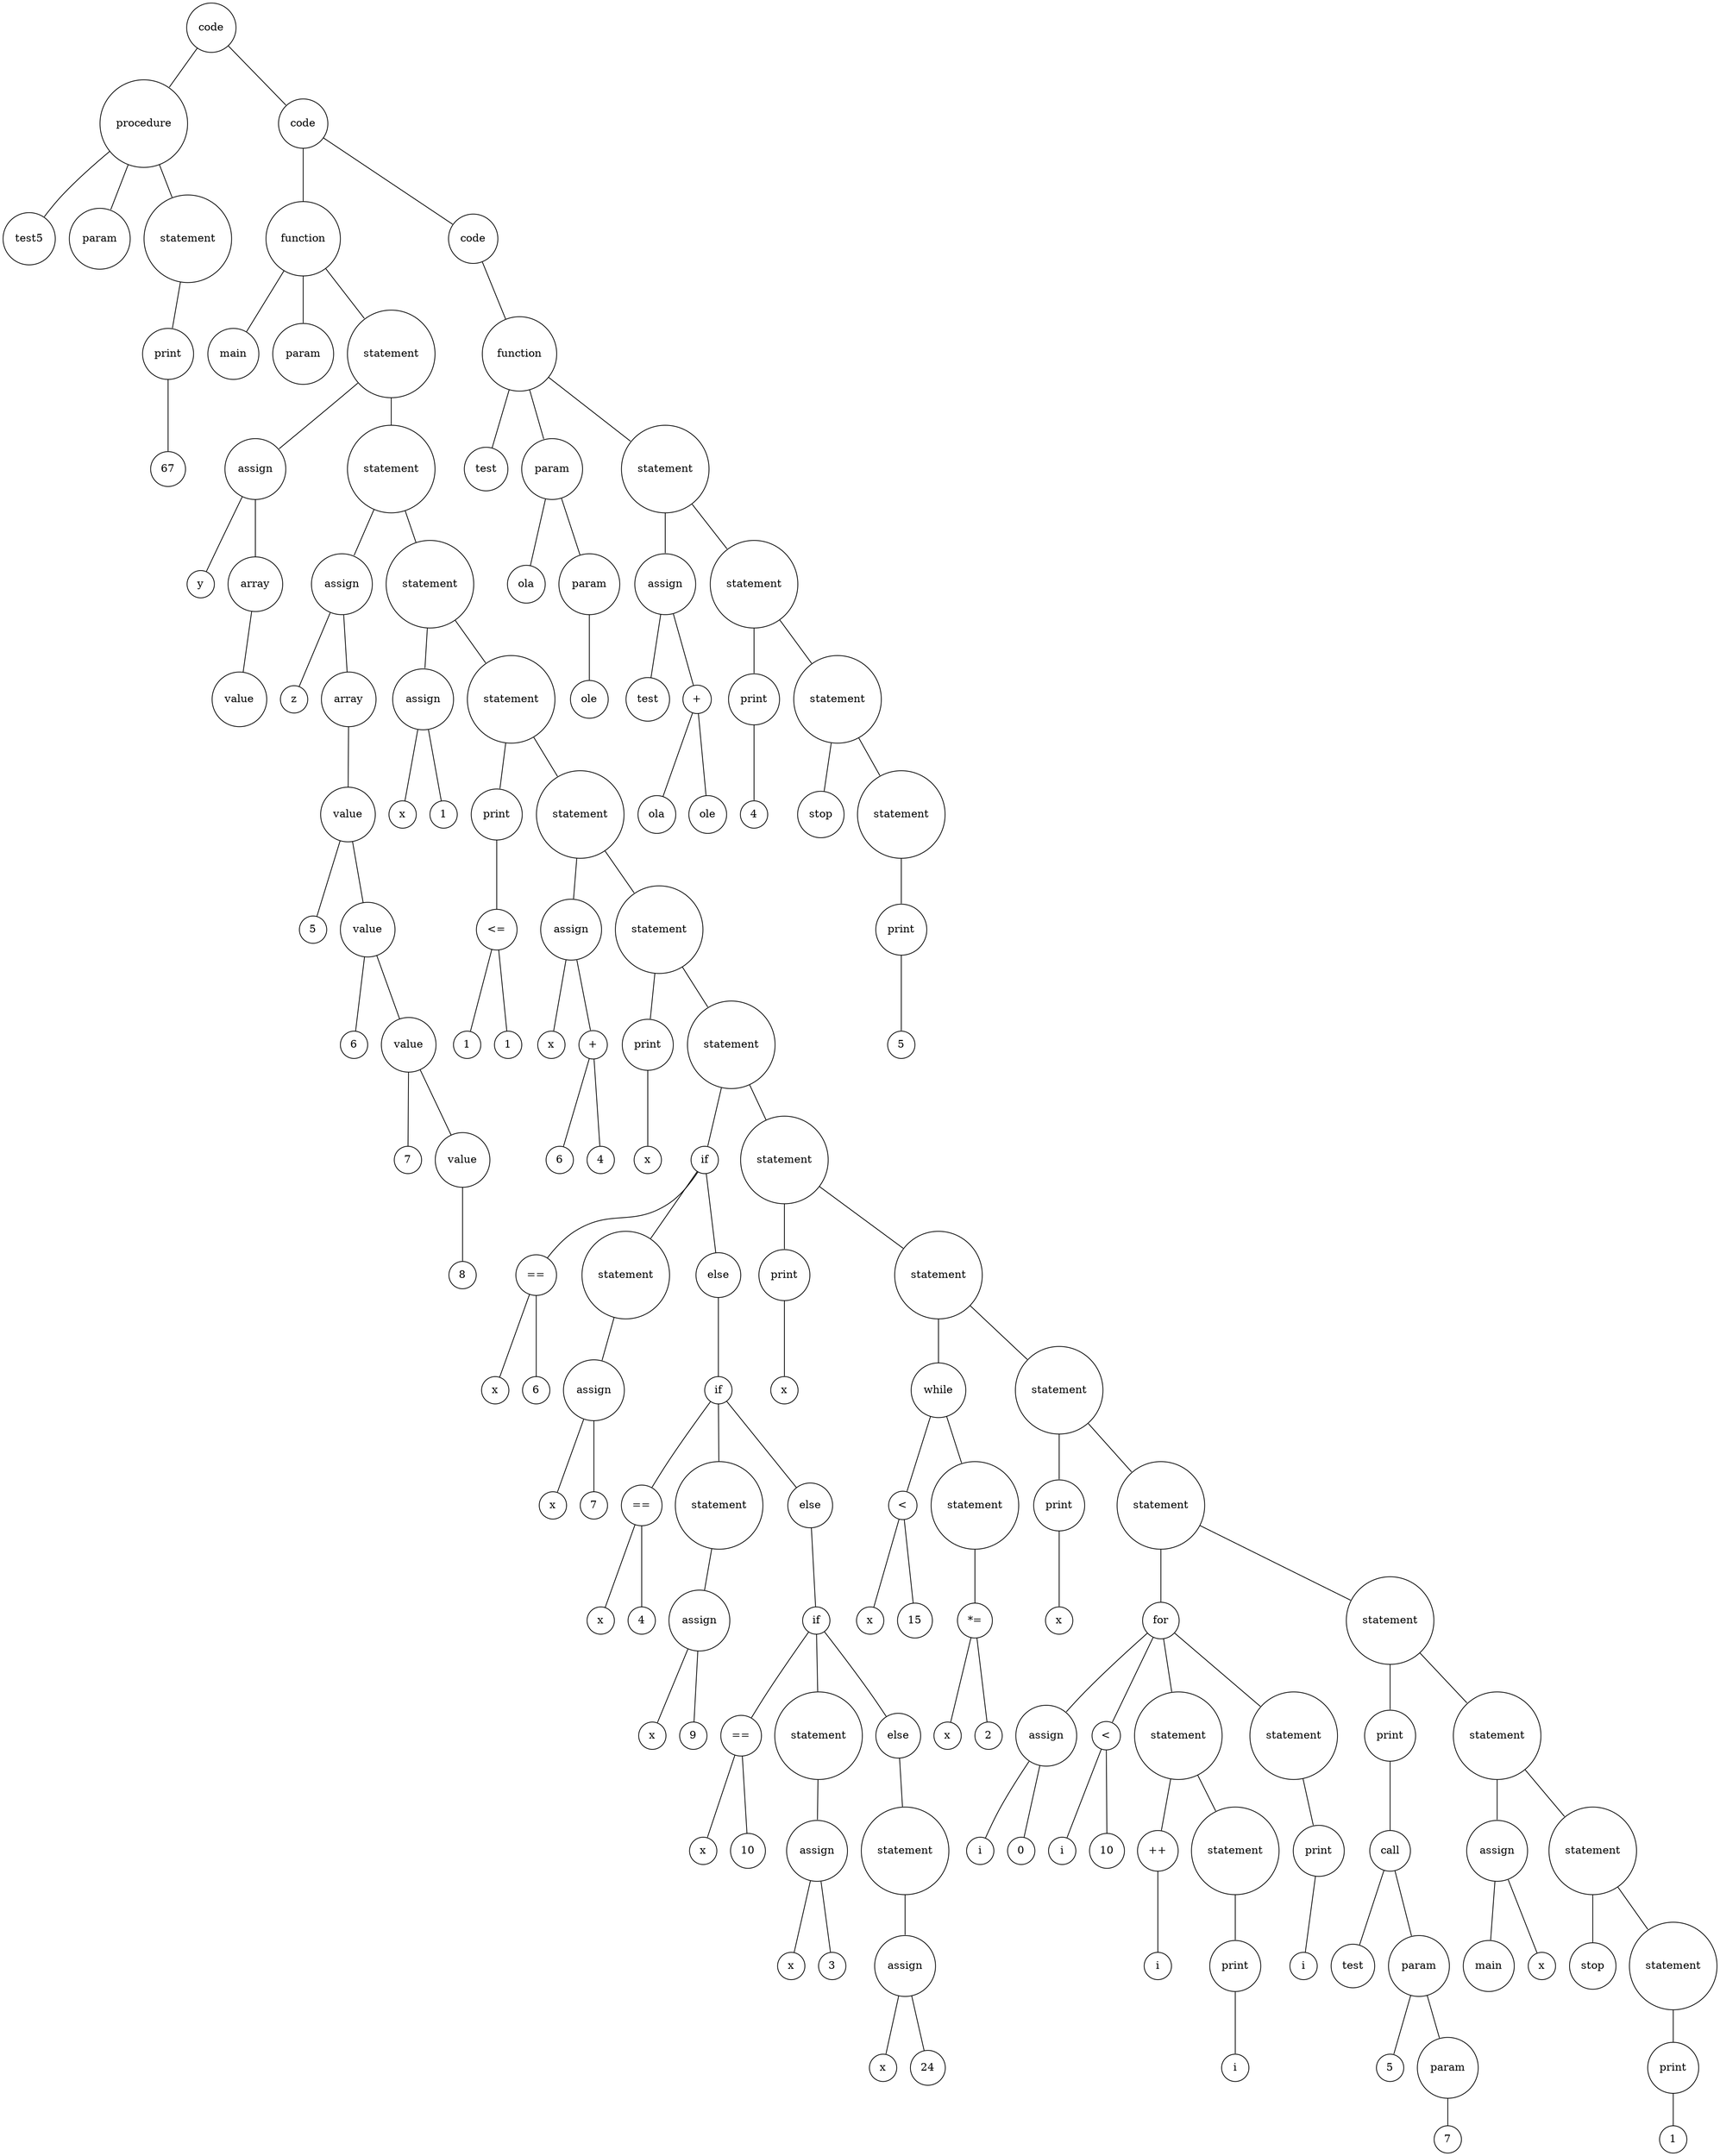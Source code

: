 digraph {
	node [shape=circle]
	"a4aa6e25-f232-419f-ac42-2408e40e2536" [label=code]
	"c83a1c45-9e8d-4166-a273-ff822c5c3eab" [label=procedure]
	"3c25f754-9221-43dc-883e-456dd361e79f" [label=test5]
	"c83a1c45-9e8d-4166-a273-ff822c5c3eab" -> "3c25f754-9221-43dc-883e-456dd361e79f" [arrowsize=0]
	"2ccc4b12-ad8a-44b5-b8f4-9fc65f3fc3e5" [label=param]
	"c83a1c45-9e8d-4166-a273-ff822c5c3eab" -> "2ccc4b12-ad8a-44b5-b8f4-9fc65f3fc3e5" [arrowsize=0]
	"3a391ebe-5863-4112-b814-bfa9024a32c8" [label=statement]
	"65a799d5-dc98-4bb9-872e-c0116090b0e7" [label=print]
	"bdf43f82-89db-4508-ba80-0235e0acc595" [label=67]
	"65a799d5-dc98-4bb9-872e-c0116090b0e7" -> "bdf43f82-89db-4508-ba80-0235e0acc595" [arrowsize=0]
	"3a391ebe-5863-4112-b814-bfa9024a32c8" -> "65a799d5-dc98-4bb9-872e-c0116090b0e7" [arrowsize=0]
	"c83a1c45-9e8d-4166-a273-ff822c5c3eab" -> "3a391ebe-5863-4112-b814-bfa9024a32c8" [arrowsize=0]
	"a4aa6e25-f232-419f-ac42-2408e40e2536" -> "c83a1c45-9e8d-4166-a273-ff822c5c3eab" [arrowsize=0]
	"7eeef0ee-0c46-46eb-8262-164930e1f827" [label=code]
	"fa65840b-95bf-4840-bfd3-ab01a3cae9d7" [label=function]
	"d645cf11-2991-481d-9717-0baa2545dd02" [label=main]
	"fa65840b-95bf-4840-bfd3-ab01a3cae9d7" -> "d645cf11-2991-481d-9717-0baa2545dd02" [arrowsize=0]
	"c35b0f22-1ca9-4aea-8eee-7a626f4fa7f4" [label=param]
	"fa65840b-95bf-4840-bfd3-ab01a3cae9d7" -> "c35b0f22-1ca9-4aea-8eee-7a626f4fa7f4" [arrowsize=0]
	"d99336d5-a0e8-4ba6-966a-73f3eed33fd1" [label=statement]
	"a99be9bf-fa76-4a37-9541-a57c75dbbce7" [label=assign]
	"d8c0e2f0-2fca-4f2a-ba46-85ab9b5acebc" [label=y]
	"a99be9bf-fa76-4a37-9541-a57c75dbbce7" -> "d8c0e2f0-2fca-4f2a-ba46-85ab9b5acebc" [arrowsize=0]
	"0498e6bb-48f9-465b-b957-d4ee6abc8824" [label=array]
	"f3f516d8-a1be-40dd-9bee-37d4007deb67" [label=value]
	"0498e6bb-48f9-465b-b957-d4ee6abc8824" -> "f3f516d8-a1be-40dd-9bee-37d4007deb67" [arrowsize=0]
	"a99be9bf-fa76-4a37-9541-a57c75dbbce7" -> "0498e6bb-48f9-465b-b957-d4ee6abc8824" [arrowsize=0]
	"d99336d5-a0e8-4ba6-966a-73f3eed33fd1" -> "a99be9bf-fa76-4a37-9541-a57c75dbbce7" [arrowsize=0]
	"4b6e9786-8803-448e-8b20-c657b69b650d" [label=statement]
	"01da9e89-294a-46c1-9dae-9856d1abea2b" [label=assign]
	"1bfcfbfb-175d-4815-8e94-a13ec7e0e5fd" [label=z]
	"01da9e89-294a-46c1-9dae-9856d1abea2b" -> "1bfcfbfb-175d-4815-8e94-a13ec7e0e5fd" [arrowsize=0]
	"3d56626b-8adc-4e60-89e2-f09f0ffb027e" [label=array]
	"cb6edd09-9abe-4d75-89e7-6f8a8d0b9333" [label=value]
	"3e07a91e-86c6-4cc7-ac0f-aa7d633ca50e" [label=5]
	"cb6edd09-9abe-4d75-89e7-6f8a8d0b9333" -> "3e07a91e-86c6-4cc7-ac0f-aa7d633ca50e" [arrowsize=0]
	"14c0fcd6-87c3-431a-b7dd-232b32993310" [label=value]
	"db222bf6-75b1-453e-bb54-71d28dafa1a6" [label=6]
	"14c0fcd6-87c3-431a-b7dd-232b32993310" -> "db222bf6-75b1-453e-bb54-71d28dafa1a6" [arrowsize=0]
	"4b9eafee-15e2-4a32-8656-a0a4380f3829" [label=value]
	"6299d537-5804-4801-bad8-f9f614fc6027" [label=7]
	"4b9eafee-15e2-4a32-8656-a0a4380f3829" -> "6299d537-5804-4801-bad8-f9f614fc6027" [arrowsize=0]
	"d598fa36-91e8-4358-af9d-8c0a9aa80c19" [label=value]
	"a9768bd6-425a-489c-9be4-3f719aa5bd9a" [label=8]
	"d598fa36-91e8-4358-af9d-8c0a9aa80c19" -> "a9768bd6-425a-489c-9be4-3f719aa5bd9a" [arrowsize=0]
	"4b9eafee-15e2-4a32-8656-a0a4380f3829" -> "d598fa36-91e8-4358-af9d-8c0a9aa80c19" [arrowsize=0]
	"14c0fcd6-87c3-431a-b7dd-232b32993310" -> "4b9eafee-15e2-4a32-8656-a0a4380f3829" [arrowsize=0]
	"cb6edd09-9abe-4d75-89e7-6f8a8d0b9333" -> "14c0fcd6-87c3-431a-b7dd-232b32993310" [arrowsize=0]
	"3d56626b-8adc-4e60-89e2-f09f0ffb027e" -> "cb6edd09-9abe-4d75-89e7-6f8a8d0b9333" [arrowsize=0]
	"01da9e89-294a-46c1-9dae-9856d1abea2b" -> "3d56626b-8adc-4e60-89e2-f09f0ffb027e" [arrowsize=0]
	"4b6e9786-8803-448e-8b20-c657b69b650d" -> "01da9e89-294a-46c1-9dae-9856d1abea2b" [arrowsize=0]
	"059aea40-4105-4fdd-ab4b-1738a9884ad9" [label=statement]
	"af29bf58-92ed-4c9b-b781-ab80eb96c262" [label=assign]
	"0c9625a1-6c04-4589-bf39-4c230cba796a" [label=x]
	"af29bf58-92ed-4c9b-b781-ab80eb96c262" -> "0c9625a1-6c04-4589-bf39-4c230cba796a" [arrowsize=0]
	"dc5837de-b995-4e40-9531-4399a56bbf5d" [label=1]
	"af29bf58-92ed-4c9b-b781-ab80eb96c262" -> "dc5837de-b995-4e40-9531-4399a56bbf5d" [arrowsize=0]
	"059aea40-4105-4fdd-ab4b-1738a9884ad9" -> "af29bf58-92ed-4c9b-b781-ab80eb96c262" [arrowsize=0]
	"7fca6f9c-d267-40a6-ac29-c56e1eb7a8e9" [label=statement]
	"5114a852-d1e3-4522-a17c-7967b7bfc446" [label=print]
	"d6aa3b87-85a4-4af1-877d-a393db02229f" [label="<="]
	"283d0579-3f73-4f1a-8935-e6a866ddb461" [label=1]
	"d6aa3b87-85a4-4af1-877d-a393db02229f" -> "283d0579-3f73-4f1a-8935-e6a866ddb461" [arrowsize=0]
	"4a259c33-58b0-47a8-b5c2-ad964ef67763" [label=1]
	"d6aa3b87-85a4-4af1-877d-a393db02229f" -> "4a259c33-58b0-47a8-b5c2-ad964ef67763" [arrowsize=0]
	"5114a852-d1e3-4522-a17c-7967b7bfc446" -> "d6aa3b87-85a4-4af1-877d-a393db02229f" [arrowsize=0]
	"7fca6f9c-d267-40a6-ac29-c56e1eb7a8e9" -> "5114a852-d1e3-4522-a17c-7967b7bfc446" [arrowsize=0]
	"a4e30483-b890-4d9f-98b3-c362ae709e2e" [label=statement]
	"e9c5f35a-abb8-4a8b-84e4-9566c9818258" [label=assign]
	"3bae04f6-52f5-48f3-b6e8-f122dbc8a4c4" [label=x]
	"e9c5f35a-abb8-4a8b-84e4-9566c9818258" -> "3bae04f6-52f5-48f3-b6e8-f122dbc8a4c4" [arrowsize=0]
	"5529b2f6-9b51-4977-9e42-72af4379735a" [label="+"]
	"508568e7-bf5b-42f1-8358-70cd1bf3af4a" [label=6]
	"5529b2f6-9b51-4977-9e42-72af4379735a" -> "508568e7-bf5b-42f1-8358-70cd1bf3af4a" [arrowsize=0]
	"50560758-9111-400a-a077-873b34ca9bde" [label=4]
	"5529b2f6-9b51-4977-9e42-72af4379735a" -> "50560758-9111-400a-a077-873b34ca9bde" [arrowsize=0]
	"e9c5f35a-abb8-4a8b-84e4-9566c9818258" -> "5529b2f6-9b51-4977-9e42-72af4379735a" [arrowsize=0]
	"a4e30483-b890-4d9f-98b3-c362ae709e2e" -> "e9c5f35a-abb8-4a8b-84e4-9566c9818258" [arrowsize=0]
	"4ac834c5-fbc1-4653-a9ec-d8dbc4309d58" [label=statement]
	"66f0749d-6962-4185-aaf1-804a25f27d2a" [label=print]
	"be642f61-8973-4afd-a1b3-26068f51bc49" [label=x]
	"66f0749d-6962-4185-aaf1-804a25f27d2a" -> "be642f61-8973-4afd-a1b3-26068f51bc49" [arrowsize=0]
	"4ac834c5-fbc1-4653-a9ec-d8dbc4309d58" -> "66f0749d-6962-4185-aaf1-804a25f27d2a" [arrowsize=0]
	"bec1a7a8-e6ed-420c-a117-40a7f17b0c2a" [label=statement]
	"d03d1b3a-da9b-461c-8a93-80fc3d5bf29f" [label=if]
	"7f69e679-17b3-47fa-8355-a829a8f4a881" [label="=="]
	"b277de00-734b-4e95-9621-c0f049f734fa" [label=x]
	"7f69e679-17b3-47fa-8355-a829a8f4a881" -> "b277de00-734b-4e95-9621-c0f049f734fa" [arrowsize=0]
	"2d267243-a68d-489e-b742-78c7b3846efa" [label=6]
	"7f69e679-17b3-47fa-8355-a829a8f4a881" -> "2d267243-a68d-489e-b742-78c7b3846efa" [arrowsize=0]
	"d03d1b3a-da9b-461c-8a93-80fc3d5bf29f" -> "7f69e679-17b3-47fa-8355-a829a8f4a881" [arrowsize=0]
	"d093950f-5a24-4b1e-b7ad-0fdc347f71c4" [label=statement]
	"b2db3f2a-c898-44de-a306-e578f8db0dfa" [label=assign]
	"a7ce0380-fe4d-4f50-9164-e74c8dd0fb7d" [label=x]
	"b2db3f2a-c898-44de-a306-e578f8db0dfa" -> "a7ce0380-fe4d-4f50-9164-e74c8dd0fb7d" [arrowsize=0]
	"da89201b-2b22-49ef-b715-4ab69825074a" [label=7]
	"b2db3f2a-c898-44de-a306-e578f8db0dfa" -> "da89201b-2b22-49ef-b715-4ab69825074a" [arrowsize=0]
	"d093950f-5a24-4b1e-b7ad-0fdc347f71c4" -> "b2db3f2a-c898-44de-a306-e578f8db0dfa" [arrowsize=0]
	"d03d1b3a-da9b-461c-8a93-80fc3d5bf29f" -> "d093950f-5a24-4b1e-b7ad-0fdc347f71c4" [arrowsize=0]
	"7c9467e8-7eb7-41d3-872d-a968786af15d" [label=else]
	"59e3e192-d992-41a5-b1e1-4312fceb0579" [label=if]
	"10652733-626a-465e-a405-d5437b91ebfc" [label="=="]
	"771cec56-07ea-4b01-84af-c0dfe4369b4c" [label=x]
	"10652733-626a-465e-a405-d5437b91ebfc" -> "771cec56-07ea-4b01-84af-c0dfe4369b4c" [arrowsize=0]
	"8b707781-3a4c-4421-86d9-eac814723ec7" [label=4]
	"10652733-626a-465e-a405-d5437b91ebfc" -> "8b707781-3a4c-4421-86d9-eac814723ec7" [arrowsize=0]
	"59e3e192-d992-41a5-b1e1-4312fceb0579" -> "10652733-626a-465e-a405-d5437b91ebfc" [arrowsize=0]
	"8d582cae-246d-4ea7-a9ba-0b752818a684" [label=statement]
	"7e646cb4-ee42-4e47-bd92-78d9d8e5f25d" [label=assign]
	"6d352bf3-d2d1-43c1-a70e-af344dc7d309" [label=x]
	"7e646cb4-ee42-4e47-bd92-78d9d8e5f25d" -> "6d352bf3-d2d1-43c1-a70e-af344dc7d309" [arrowsize=0]
	"a64f0881-0c1e-45a8-88e1-93f91ff981d8" [label=9]
	"7e646cb4-ee42-4e47-bd92-78d9d8e5f25d" -> "a64f0881-0c1e-45a8-88e1-93f91ff981d8" [arrowsize=0]
	"8d582cae-246d-4ea7-a9ba-0b752818a684" -> "7e646cb4-ee42-4e47-bd92-78d9d8e5f25d" [arrowsize=0]
	"59e3e192-d992-41a5-b1e1-4312fceb0579" -> "8d582cae-246d-4ea7-a9ba-0b752818a684" [arrowsize=0]
	"a62548ac-fb6e-4661-98c8-41d303e399c6" [label=else]
	"c8c95a33-4100-432d-b9b1-f73abaf14fa5" [label=if]
	"264c6269-b968-40e5-b2e6-173ab78ecb13" [label="=="]
	"a1ced783-b086-4ded-a03e-b667de79371c" [label=x]
	"264c6269-b968-40e5-b2e6-173ab78ecb13" -> "a1ced783-b086-4ded-a03e-b667de79371c" [arrowsize=0]
	"20a5c360-f7f9-4db5-bc25-0ce0c9e0391b" [label=10]
	"264c6269-b968-40e5-b2e6-173ab78ecb13" -> "20a5c360-f7f9-4db5-bc25-0ce0c9e0391b" [arrowsize=0]
	"c8c95a33-4100-432d-b9b1-f73abaf14fa5" -> "264c6269-b968-40e5-b2e6-173ab78ecb13" [arrowsize=0]
	"89294c38-b055-4c51-b486-74ed6c45eafd" [label=statement]
	"ae81ffd8-85c0-448d-8b1c-d06caa69eb68" [label=assign]
	"f822d2ed-3f17-4c3d-bd15-2da26f6338cd" [label=x]
	"ae81ffd8-85c0-448d-8b1c-d06caa69eb68" -> "f822d2ed-3f17-4c3d-bd15-2da26f6338cd" [arrowsize=0]
	"009135fc-1f33-4e63-af59-4299d176a248" [label=3]
	"ae81ffd8-85c0-448d-8b1c-d06caa69eb68" -> "009135fc-1f33-4e63-af59-4299d176a248" [arrowsize=0]
	"89294c38-b055-4c51-b486-74ed6c45eafd" -> "ae81ffd8-85c0-448d-8b1c-d06caa69eb68" [arrowsize=0]
	"c8c95a33-4100-432d-b9b1-f73abaf14fa5" -> "89294c38-b055-4c51-b486-74ed6c45eafd" [arrowsize=0]
	"c51939a6-e260-457b-9754-245d37f803f9" [label=else]
	"ebf14185-bb73-4cf2-a716-ff645584e29c" [label=statement]
	"5ec43173-b114-4775-af82-543aa18eccb5" [label=assign]
	"df77d6bd-aaa5-4dea-b6b3-81f31fa5225b" [label=x]
	"5ec43173-b114-4775-af82-543aa18eccb5" -> "df77d6bd-aaa5-4dea-b6b3-81f31fa5225b" [arrowsize=0]
	"53d918d4-9c61-4fdc-9af7-9eb98fa1e5e7" [label=24]
	"5ec43173-b114-4775-af82-543aa18eccb5" -> "53d918d4-9c61-4fdc-9af7-9eb98fa1e5e7" [arrowsize=0]
	"ebf14185-bb73-4cf2-a716-ff645584e29c" -> "5ec43173-b114-4775-af82-543aa18eccb5" [arrowsize=0]
	"c51939a6-e260-457b-9754-245d37f803f9" -> "ebf14185-bb73-4cf2-a716-ff645584e29c" [arrowsize=0]
	"c8c95a33-4100-432d-b9b1-f73abaf14fa5" -> "c51939a6-e260-457b-9754-245d37f803f9" [arrowsize=0]
	"a62548ac-fb6e-4661-98c8-41d303e399c6" -> "c8c95a33-4100-432d-b9b1-f73abaf14fa5" [arrowsize=0]
	"59e3e192-d992-41a5-b1e1-4312fceb0579" -> "a62548ac-fb6e-4661-98c8-41d303e399c6" [arrowsize=0]
	"7c9467e8-7eb7-41d3-872d-a968786af15d" -> "59e3e192-d992-41a5-b1e1-4312fceb0579" [arrowsize=0]
	"d03d1b3a-da9b-461c-8a93-80fc3d5bf29f" -> "7c9467e8-7eb7-41d3-872d-a968786af15d" [arrowsize=0]
	"bec1a7a8-e6ed-420c-a117-40a7f17b0c2a" -> "d03d1b3a-da9b-461c-8a93-80fc3d5bf29f" [arrowsize=0]
	"a03b64d7-efb1-4794-9471-d711fa5baaa1" [label=statement]
	"cb0c0cec-842f-464c-818e-c86470b437d6" [label=print]
	"fb5a6994-a7f1-4a04-a0fb-e7b03c9acb31" [label=x]
	"cb0c0cec-842f-464c-818e-c86470b437d6" -> "fb5a6994-a7f1-4a04-a0fb-e7b03c9acb31" [arrowsize=0]
	"a03b64d7-efb1-4794-9471-d711fa5baaa1" -> "cb0c0cec-842f-464c-818e-c86470b437d6" [arrowsize=0]
	"90508183-5969-4437-9f66-f4de1b390b82" [label=statement]
	"b1bfc3f0-3591-434e-a363-1983db60b16b" [label=while]
	"0b61b247-9422-41da-888c-73977dbb0547" [label="<"]
	"815c21d6-8a2c-4a91-b609-f1f19995bd81" [label=x]
	"0b61b247-9422-41da-888c-73977dbb0547" -> "815c21d6-8a2c-4a91-b609-f1f19995bd81" [arrowsize=0]
	"0a27a770-cb74-40ee-aa24-3c34db2570c8" [label=15]
	"0b61b247-9422-41da-888c-73977dbb0547" -> "0a27a770-cb74-40ee-aa24-3c34db2570c8" [arrowsize=0]
	"b1bfc3f0-3591-434e-a363-1983db60b16b" -> "0b61b247-9422-41da-888c-73977dbb0547" [arrowsize=0]
	"06d6c96a-2309-4a35-953c-a772b870eebd" [label=statement]
	"b84bf2eb-751a-4983-992a-62f0768f78e1" [label="*="]
	"23b9ef0d-f574-4b38-8270-0d6fc153d8f9" [label=x]
	"b84bf2eb-751a-4983-992a-62f0768f78e1" -> "23b9ef0d-f574-4b38-8270-0d6fc153d8f9" [arrowsize=0]
	"ba88a46e-5171-4889-bfdf-e672edd0e27f" [label=2]
	"b84bf2eb-751a-4983-992a-62f0768f78e1" -> "ba88a46e-5171-4889-bfdf-e672edd0e27f" [arrowsize=0]
	"06d6c96a-2309-4a35-953c-a772b870eebd" -> "b84bf2eb-751a-4983-992a-62f0768f78e1" [arrowsize=0]
	"b1bfc3f0-3591-434e-a363-1983db60b16b" -> "06d6c96a-2309-4a35-953c-a772b870eebd" [arrowsize=0]
	"90508183-5969-4437-9f66-f4de1b390b82" -> "b1bfc3f0-3591-434e-a363-1983db60b16b" [arrowsize=0]
	"5bf9fb5d-02b0-4aab-8695-295ba85cf3fd" [label=statement]
	"71fa95ce-7953-44b1-895f-41516d330495" [label=print]
	"78858254-729b-40a9-97bb-25497f9c92c2" [label=x]
	"71fa95ce-7953-44b1-895f-41516d330495" -> "78858254-729b-40a9-97bb-25497f9c92c2" [arrowsize=0]
	"5bf9fb5d-02b0-4aab-8695-295ba85cf3fd" -> "71fa95ce-7953-44b1-895f-41516d330495" [arrowsize=0]
	"b8513cd2-3776-4128-bb2f-0ffe6e898f47" [label=statement]
	"93f87b63-c317-4b7f-9ec7-46db65b7a098" [label=for]
	"a038d1a1-e2df-4a6d-b35e-05d6af55e5ac" [label=assign]
	"c9a7d45e-d5ba-4987-b91d-2d13c7690d70" [label=i]
	"a038d1a1-e2df-4a6d-b35e-05d6af55e5ac" -> "c9a7d45e-d5ba-4987-b91d-2d13c7690d70" [arrowsize=0]
	"3eb304f9-08ae-45f5-b73e-e2c3d257add2" [label=0]
	"a038d1a1-e2df-4a6d-b35e-05d6af55e5ac" -> "3eb304f9-08ae-45f5-b73e-e2c3d257add2" [arrowsize=0]
	"93f87b63-c317-4b7f-9ec7-46db65b7a098" -> "a038d1a1-e2df-4a6d-b35e-05d6af55e5ac" [arrowsize=0]
	"bbb78ff7-f72e-45c4-9056-3715b879e88d" [label="<"]
	"e59b1816-3434-474b-8e6b-e40f483a042c" [label=i]
	"bbb78ff7-f72e-45c4-9056-3715b879e88d" -> "e59b1816-3434-474b-8e6b-e40f483a042c" [arrowsize=0]
	"70cf49f6-070f-44fb-a5ad-d21f7bd0b393" [label=10]
	"bbb78ff7-f72e-45c4-9056-3715b879e88d" -> "70cf49f6-070f-44fb-a5ad-d21f7bd0b393" [arrowsize=0]
	"93f87b63-c317-4b7f-9ec7-46db65b7a098" -> "bbb78ff7-f72e-45c4-9056-3715b879e88d" [arrowsize=0]
	"2312613b-9ef1-4b02-b618-2b71dde40cbe" [label=statement]
	"9effc3ff-baf9-4d85-90cf-f3cdd889300f" [label="++"]
	"ad31b9cf-eb1d-474d-bf2a-0f0fba6d6bac" [label=i]
	"9effc3ff-baf9-4d85-90cf-f3cdd889300f" -> "ad31b9cf-eb1d-474d-bf2a-0f0fba6d6bac" [arrowsize=0]
	"2312613b-9ef1-4b02-b618-2b71dde40cbe" -> "9effc3ff-baf9-4d85-90cf-f3cdd889300f" [arrowsize=0]
	"347b72d5-9572-4c12-a83e-5a1a2b4b649b" [label=statement]
	"a7ecead5-8667-4d0a-8316-9f0b362866db" [label=print]
	"d691a7ac-68d5-4507-8c90-81ec0b8508c5" [label=i]
	"a7ecead5-8667-4d0a-8316-9f0b362866db" -> "d691a7ac-68d5-4507-8c90-81ec0b8508c5" [arrowsize=0]
	"347b72d5-9572-4c12-a83e-5a1a2b4b649b" -> "a7ecead5-8667-4d0a-8316-9f0b362866db" [arrowsize=0]
	"2312613b-9ef1-4b02-b618-2b71dde40cbe" -> "347b72d5-9572-4c12-a83e-5a1a2b4b649b" [arrowsize=0]
	"93f87b63-c317-4b7f-9ec7-46db65b7a098" -> "2312613b-9ef1-4b02-b618-2b71dde40cbe" [arrowsize=0]
	"56a271ef-f1ab-426b-82d3-439b8fd79f84" [label=statement]
	"cece17ba-593c-43dc-8945-bb25236b528e" [label=print]
	"ce822603-c931-4beb-93bb-5b52260a0db5" [label=i]
	"cece17ba-593c-43dc-8945-bb25236b528e" -> "ce822603-c931-4beb-93bb-5b52260a0db5" [arrowsize=0]
	"56a271ef-f1ab-426b-82d3-439b8fd79f84" -> "cece17ba-593c-43dc-8945-bb25236b528e" [arrowsize=0]
	"93f87b63-c317-4b7f-9ec7-46db65b7a098" -> "56a271ef-f1ab-426b-82d3-439b8fd79f84" [arrowsize=0]
	"b8513cd2-3776-4128-bb2f-0ffe6e898f47" -> "93f87b63-c317-4b7f-9ec7-46db65b7a098" [arrowsize=0]
	"6e79b6fa-ac64-49c2-bd2e-4bfcf9548d93" [label=statement]
	"aeaaec29-90b3-4a91-aecb-c03a86605607" [label=print]
	"489d101a-5528-4d09-9eb9-d959c5bab656" [label=call]
	"9005b554-276d-444b-b72b-f4885576ff5b" [label=test]
	"489d101a-5528-4d09-9eb9-d959c5bab656" -> "9005b554-276d-444b-b72b-f4885576ff5b" [arrowsize=0]
	"b32ea382-82fa-4027-b285-8af9339cff80" [label=param]
	"d343b7f9-bffa-4b39-9620-98a9e6671447" [label=5]
	"b32ea382-82fa-4027-b285-8af9339cff80" -> "d343b7f9-bffa-4b39-9620-98a9e6671447" [arrowsize=0]
	"1f8bb51b-5cef-44f0-b469-d30bbe9c5504" [label=param]
	"55116b0b-f420-48b2-a2c6-ed5ef5fa3d29" [label=7]
	"1f8bb51b-5cef-44f0-b469-d30bbe9c5504" -> "55116b0b-f420-48b2-a2c6-ed5ef5fa3d29" [arrowsize=0]
	"b32ea382-82fa-4027-b285-8af9339cff80" -> "1f8bb51b-5cef-44f0-b469-d30bbe9c5504" [arrowsize=0]
	"489d101a-5528-4d09-9eb9-d959c5bab656" -> "b32ea382-82fa-4027-b285-8af9339cff80" [arrowsize=0]
	"aeaaec29-90b3-4a91-aecb-c03a86605607" -> "489d101a-5528-4d09-9eb9-d959c5bab656" [arrowsize=0]
	"6e79b6fa-ac64-49c2-bd2e-4bfcf9548d93" -> "aeaaec29-90b3-4a91-aecb-c03a86605607" [arrowsize=0]
	"df96e9be-cc91-43ac-9335-a1ba471e5daf" [label=statement]
	"aaf13c0f-c0ba-4579-8d06-a69957680096" [label=assign]
	"3461ae9a-721e-4fb4-9b38-bbbc9b719ebd" [label=main]
	"aaf13c0f-c0ba-4579-8d06-a69957680096" -> "3461ae9a-721e-4fb4-9b38-bbbc9b719ebd" [arrowsize=0]
	"ef78d58b-741a-4053-9693-5e31e8433b85" [label=x]
	"aaf13c0f-c0ba-4579-8d06-a69957680096" -> "ef78d58b-741a-4053-9693-5e31e8433b85" [arrowsize=0]
	"df96e9be-cc91-43ac-9335-a1ba471e5daf" -> "aaf13c0f-c0ba-4579-8d06-a69957680096" [arrowsize=0]
	"f29fc84a-41aa-44e1-80d6-be4d092e3ae9" [label=statement]
	"b0cde749-3416-41a9-ad00-b4e70ffb03e2" [label=stop]
	"f29fc84a-41aa-44e1-80d6-be4d092e3ae9" -> "b0cde749-3416-41a9-ad00-b4e70ffb03e2" [arrowsize=0]
	"7e7b8ec7-65a0-4403-977f-620f564ae9d1" [label=statement]
	"a8e3ea44-0557-4336-8987-ac86a1e0b5e9" [label=print]
	"6b429e46-0610-40cb-98cf-cd3637f2067c" [label=1]
	"a8e3ea44-0557-4336-8987-ac86a1e0b5e9" -> "6b429e46-0610-40cb-98cf-cd3637f2067c" [arrowsize=0]
	"7e7b8ec7-65a0-4403-977f-620f564ae9d1" -> "a8e3ea44-0557-4336-8987-ac86a1e0b5e9" [arrowsize=0]
	"f29fc84a-41aa-44e1-80d6-be4d092e3ae9" -> "7e7b8ec7-65a0-4403-977f-620f564ae9d1" [arrowsize=0]
	"df96e9be-cc91-43ac-9335-a1ba471e5daf" -> "f29fc84a-41aa-44e1-80d6-be4d092e3ae9" [arrowsize=0]
	"6e79b6fa-ac64-49c2-bd2e-4bfcf9548d93" -> "df96e9be-cc91-43ac-9335-a1ba471e5daf" [arrowsize=0]
	"b8513cd2-3776-4128-bb2f-0ffe6e898f47" -> "6e79b6fa-ac64-49c2-bd2e-4bfcf9548d93" [arrowsize=0]
	"5bf9fb5d-02b0-4aab-8695-295ba85cf3fd" -> "b8513cd2-3776-4128-bb2f-0ffe6e898f47" [arrowsize=0]
	"90508183-5969-4437-9f66-f4de1b390b82" -> "5bf9fb5d-02b0-4aab-8695-295ba85cf3fd" [arrowsize=0]
	"a03b64d7-efb1-4794-9471-d711fa5baaa1" -> "90508183-5969-4437-9f66-f4de1b390b82" [arrowsize=0]
	"bec1a7a8-e6ed-420c-a117-40a7f17b0c2a" -> "a03b64d7-efb1-4794-9471-d711fa5baaa1" [arrowsize=0]
	"4ac834c5-fbc1-4653-a9ec-d8dbc4309d58" -> "bec1a7a8-e6ed-420c-a117-40a7f17b0c2a" [arrowsize=0]
	"a4e30483-b890-4d9f-98b3-c362ae709e2e" -> "4ac834c5-fbc1-4653-a9ec-d8dbc4309d58" [arrowsize=0]
	"7fca6f9c-d267-40a6-ac29-c56e1eb7a8e9" -> "a4e30483-b890-4d9f-98b3-c362ae709e2e" [arrowsize=0]
	"059aea40-4105-4fdd-ab4b-1738a9884ad9" -> "7fca6f9c-d267-40a6-ac29-c56e1eb7a8e9" [arrowsize=0]
	"4b6e9786-8803-448e-8b20-c657b69b650d" -> "059aea40-4105-4fdd-ab4b-1738a9884ad9" [arrowsize=0]
	"d99336d5-a0e8-4ba6-966a-73f3eed33fd1" -> "4b6e9786-8803-448e-8b20-c657b69b650d" [arrowsize=0]
	"fa65840b-95bf-4840-bfd3-ab01a3cae9d7" -> "d99336d5-a0e8-4ba6-966a-73f3eed33fd1" [arrowsize=0]
	"7eeef0ee-0c46-46eb-8262-164930e1f827" -> "fa65840b-95bf-4840-bfd3-ab01a3cae9d7" [arrowsize=0]
	"63f865c0-c0cd-45b8-a6d3-998b6530e2b8" [label=code]
	"62f96a66-1376-4425-8dbe-e8c2f98144c5" [label=function]
	"c443a0c3-b844-451a-ad71-50a92634048b" [label=test]
	"62f96a66-1376-4425-8dbe-e8c2f98144c5" -> "c443a0c3-b844-451a-ad71-50a92634048b" [arrowsize=0]
	"5293a699-5afc-48cb-a79a-7b25b2e6f30e" [label=param]
	"5f54dcdc-a7f3-4e61-8750-a5ad48e60268" [label=ola]
	"5293a699-5afc-48cb-a79a-7b25b2e6f30e" -> "5f54dcdc-a7f3-4e61-8750-a5ad48e60268" [arrowsize=0]
	"b5b6561e-c49f-4460-a786-13c1d4d9eb29" [label=param]
	"5844e065-c248-4ac8-bfe7-174a45fce5bc" [label=ole]
	"b5b6561e-c49f-4460-a786-13c1d4d9eb29" -> "5844e065-c248-4ac8-bfe7-174a45fce5bc" [arrowsize=0]
	"5293a699-5afc-48cb-a79a-7b25b2e6f30e" -> "b5b6561e-c49f-4460-a786-13c1d4d9eb29" [arrowsize=0]
	"62f96a66-1376-4425-8dbe-e8c2f98144c5" -> "5293a699-5afc-48cb-a79a-7b25b2e6f30e" [arrowsize=0]
	"013d5cff-90e8-4e74-be07-076122bce187" [label=statement]
	"7c79536e-e703-46e5-ab8d-9c41fbfd9b3b" [label=assign]
	"2163320d-af6e-4f1d-90f0-d699c1eb6482" [label=test]
	"7c79536e-e703-46e5-ab8d-9c41fbfd9b3b" -> "2163320d-af6e-4f1d-90f0-d699c1eb6482" [arrowsize=0]
	"25c93004-41d0-40fb-9757-7f6655c576d6" [label="+"]
	"80f955eb-cba4-474d-92f1-99f907d547ae" [label=ola]
	"25c93004-41d0-40fb-9757-7f6655c576d6" -> "80f955eb-cba4-474d-92f1-99f907d547ae" [arrowsize=0]
	"fd6ce0db-2a23-469f-8b8c-0f6f71d7045b" [label=ole]
	"25c93004-41d0-40fb-9757-7f6655c576d6" -> "fd6ce0db-2a23-469f-8b8c-0f6f71d7045b" [arrowsize=0]
	"7c79536e-e703-46e5-ab8d-9c41fbfd9b3b" -> "25c93004-41d0-40fb-9757-7f6655c576d6" [arrowsize=0]
	"013d5cff-90e8-4e74-be07-076122bce187" -> "7c79536e-e703-46e5-ab8d-9c41fbfd9b3b" [arrowsize=0]
	"f8e67bac-15df-4e75-8d09-bb56a7693735" [label=statement]
	"82cced34-395c-430a-8f85-edaec2f650db" [label=print]
	"1b52722e-2588-43f9-8104-8f4315b05571" [label=4]
	"82cced34-395c-430a-8f85-edaec2f650db" -> "1b52722e-2588-43f9-8104-8f4315b05571" [arrowsize=0]
	"f8e67bac-15df-4e75-8d09-bb56a7693735" -> "82cced34-395c-430a-8f85-edaec2f650db" [arrowsize=0]
	"ed75ee29-0e61-4771-a744-342e870d9818" [label=statement]
	"94d97add-d34d-402b-9cd9-a0f69429ab03" [label=stop]
	"ed75ee29-0e61-4771-a744-342e870d9818" -> "94d97add-d34d-402b-9cd9-a0f69429ab03" [arrowsize=0]
	"90e2f974-34ac-4894-b4d8-3bca9c7932e3" [label=statement]
	"1ea0a0c9-a305-4e13-8305-6dcccdcb30e5" [label=print]
	"f90faf72-1737-40a4-ab83-07ac1b2b59fd" [label=5]
	"1ea0a0c9-a305-4e13-8305-6dcccdcb30e5" -> "f90faf72-1737-40a4-ab83-07ac1b2b59fd" [arrowsize=0]
	"90e2f974-34ac-4894-b4d8-3bca9c7932e3" -> "1ea0a0c9-a305-4e13-8305-6dcccdcb30e5" [arrowsize=0]
	"ed75ee29-0e61-4771-a744-342e870d9818" -> "90e2f974-34ac-4894-b4d8-3bca9c7932e3" [arrowsize=0]
	"f8e67bac-15df-4e75-8d09-bb56a7693735" -> "ed75ee29-0e61-4771-a744-342e870d9818" [arrowsize=0]
	"013d5cff-90e8-4e74-be07-076122bce187" -> "f8e67bac-15df-4e75-8d09-bb56a7693735" [arrowsize=0]
	"62f96a66-1376-4425-8dbe-e8c2f98144c5" -> "013d5cff-90e8-4e74-be07-076122bce187" [arrowsize=0]
	"63f865c0-c0cd-45b8-a6d3-998b6530e2b8" -> "62f96a66-1376-4425-8dbe-e8c2f98144c5" [arrowsize=0]
	"7eeef0ee-0c46-46eb-8262-164930e1f827" -> "63f865c0-c0cd-45b8-a6d3-998b6530e2b8" [arrowsize=0]
	"a4aa6e25-f232-419f-ac42-2408e40e2536" -> "7eeef0ee-0c46-46eb-8262-164930e1f827" [arrowsize=0]
}
